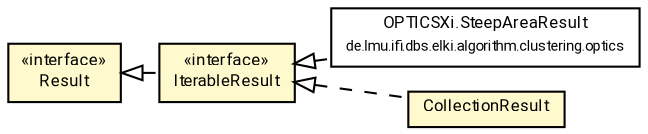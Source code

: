 #!/usr/local/bin/dot
#
# Class diagram 
# Generated by UMLGraph version R5_7_2-60-g0e99a6 (http://www.spinellis.gr/umlgraph/)
#

digraph G {
	graph [fontnames="svg"]
	edge [fontname="Roboto",fontsize=7,labelfontname="Roboto",labelfontsize=7,color="black"];
	node [fontname="Roboto",fontcolor="black",fontsize=8,shape=plaintext,margin=0,width=0,height=0];
	nodesep=0.15;
	ranksep=0.25;
	rankdir=LR;
	// de.lmu.ifi.dbs.elki.algorithm.clustering.optics.OPTICSXi.SteepAreaResult
	c5544168 [label=<<table title="de.lmu.ifi.dbs.elki.algorithm.clustering.optics.OPTICSXi.SteepAreaResult" border="0" cellborder="1" cellspacing="0" cellpadding="2" href="../algorithm/clustering/optics/OPTICSXi.SteepAreaResult.html" target="_parent">
		<tr><td><table border="0" cellspacing="0" cellpadding="1">
		<tr><td align="center" balign="center"> <font face="Roboto">OPTICSXi.SteepAreaResult</font> </td></tr>
		<tr><td align="center" balign="center"> <font face="Roboto" point-size="7.0">de.lmu.ifi.dbs.elki.algorithm.clustering.optics</font> </td></tr>
		</table></td></tr>
		</table>>, URL="../algorithm/clustering/optics/OPTICSXi.SteepAreaResult.html"];
	// de.lmu.ifi.dbs.elki.result.CollectionResult<O>
	c5544450 [label=<<table title="de.lmu.ifi.dbs.elki.result.CollectionResult" border="0" cellborder="1" cellspacing="0" cellpadding="2" bgcolor="LemonChiffon" href="CollectionResult.html" target="_parent">
		<tr><td><table border="0" cellspacing="0" cellpadding="1">
		<tr><td align="center" balign="center"> <font face="Roboto">CollectionResult</font> </td></tr>
		</table></td></tr>
		</table>>, URL="CollectionResult.html"];
	// de.lmu.ifi.dbs.elki.result.IterableResult<O>
	c5544457 [label=<<table title="de.lmu.ifi.dbs.elki.result.IterableResult" border="0" cellborder="1" cellspacing="0" cellpadding="2" bgcolor="lemonChiffon" href="IterableResult.html" target="_parent">
		<tr><td><table border="0" cellspacing="0" cellpadding="1">
		<tr><td align="center" balign="center"> &#171;interface&#187; </td></tr>
		<tr><td align="center" balign="center"> <font face="Roboto">IterableResult</font> </td></tr>
		</table></td></tr>
		</table>>, URL="IterableResult.html"];
	// de.lmu.ifi.dbs.elki.result.Result
	c5544519 [label=<<table title="de.lmu.ifi.dbs.elki.result.Result" border="0" cellborder="1" cellspacing="0" cellpadding="2" bgcolor="LemonChiffon" href="Result.html" target="_parent">
		<tr><td><table border="0" cellspacing="0" cellpadding="1">
		<tr><td align="center" balign="center"> &#171;interface&#187; </td></tr>
		<tr><td align="center" balign="center"> <font face="Roboto">Result</font> </td></tr>
		</table></td></tr>
		</table>>, URL="Result.html"];
	// de.lmu.ifi.dbs.elki.algorithm.clustering.optics.OPTICSXi.SteepAreaResult implements de.lmu.ifi.dbs.elki.result.IterableResult<O>
	c5544457 -> c5544168 [arrowtail=empty,style=dashed,dir=back,weight=9];
	// de.lmu.ifi.dbs.elki.result.CollectionResult<O> implements de.lmu.ifi.dbs.elki.result.IterableResult<O>
	c5544457 -> c5544450 [arrowtail=empty,style=dashed,dir=back,weight=9];
	// de.lmu.ifi.dbs.elki.result.IterableResult<O> implements de.lmu.ifi.dbs.elki.result.Result
	c5544519 -> c5544457 [arrowtail=empty,style=dashed,dir=back,weight=9];
}


